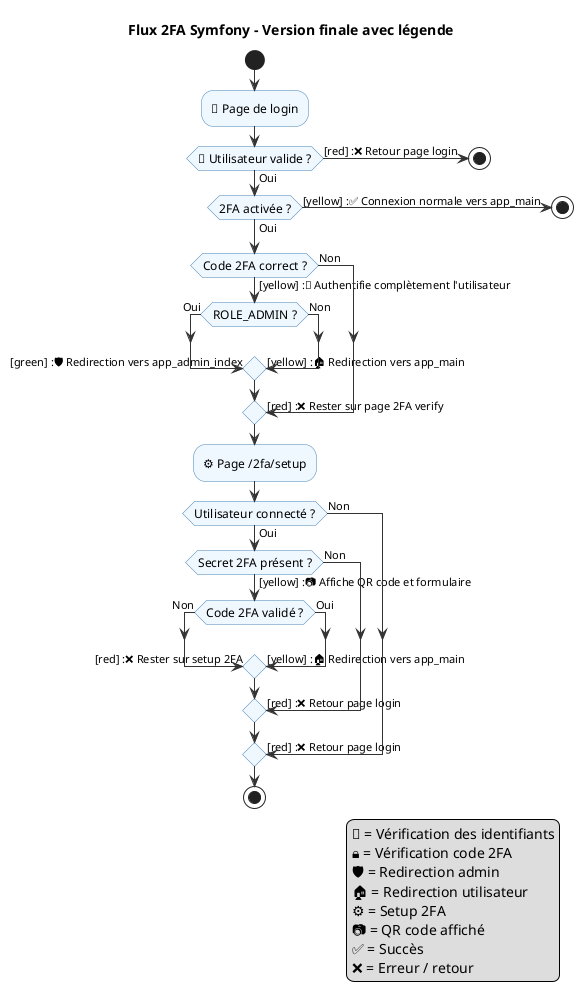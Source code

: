 @startuml
title Flux 2FA Symfony - Version finale avec légende

skinparam activity {
  FontName Arial
  FontSize 12
  ArrowColor #333333
  BackgroundColor #F0F8FF
  BorderColor #4682B4
}

start

' ======================
' Login
' ======================
:📝 Page de login;

if (🔑 Utilisateur valide ?) then (Non)
  ->[red] :❌ Retour page login;
  stop
else (Oui)
  if (2FA activée ?) then (Non)
    ->[yellow] :✅ Connexion normale vers app_main;
    stop
  else (Oui)
    ->[yellow] :🔒 Redirection vers page 2FA verify;
  endif
endif

' ======================
' 2FA Verify
' ======================
if (Code 2FA correct ?) then (Non)
  ->[red] :❌ Rester sur page 2FA verify;
else (Oui)
  ->[yellow] :👤 Authentifie complètement l'utilisateur;
  if (ROLE_ADMIN ?) then (Oui)
    ->[green] :🛡️ Redirection vers app_admin_index;
  else (Non)
    ->[yellow] :🏠 Redirection vers app_main;
  endif
endif

' ======================
' Setup 2FA
' ======================
:⚙️ Page /2fa/setup;

if (Utilisateur connecté ?) then (Non)
  ->[red] :❌ Retour page login;
else (Oui)
  if (Secret 2FA présent ?) then (Non)
    ->[red] :❌ Retour page login;
  else (Oui)
    ->[yellow] :📷 Affiche QR code et formulaire;
    if (Code 2FA validé ?) then (Non)
      ->[red] :❌ Rester sur setup 2FA;
    else (Oui)
      ->[yellow] :✅ Active 2FA pour l'utilisateur;
      ->[yellow] :🏠 Redirection vers app_main;
    endif
  endif
endif

stop

' ======================
' Légende
' ======================
legend right
  🔑 = Vérification des identifiants
  🔒 = Vérification code 2FA
  🛡️ = Redirection admin
  🏠 = Redirection utilisateur
  ⚙️ = Setup 2FA
  📷 = QR code affiché
  ✅ = Succès
  ❌ = Erreur / retour
endlegend

@enduml
